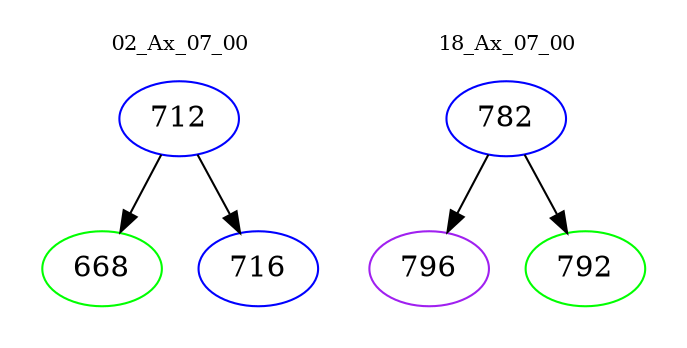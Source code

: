 digraph{
subgraph cluster_0 {
color = white
label = "02_Ax_07_00";
fontsize=10;
T0_712 [label="712", color="blue"]
T0_712 -> T0_668 [color="black"]
T0_668 [label="668", color="green"]
T0_712 -> T0_716 [color="black"]
T0_716 [label="716", color="blue"]
}
subgraph cluster_1 {
color = white
label = "18_Ax_07_00";
fontsize=10;
T1_782 [label="782", color="blue"]
T1_782 -> T1_796 [color="black"]
T1_796 [label="796", color="purple"]
T1_782 -> T1_792 [color="black"]
T1_792 [label="792", color="green"]
}
}
